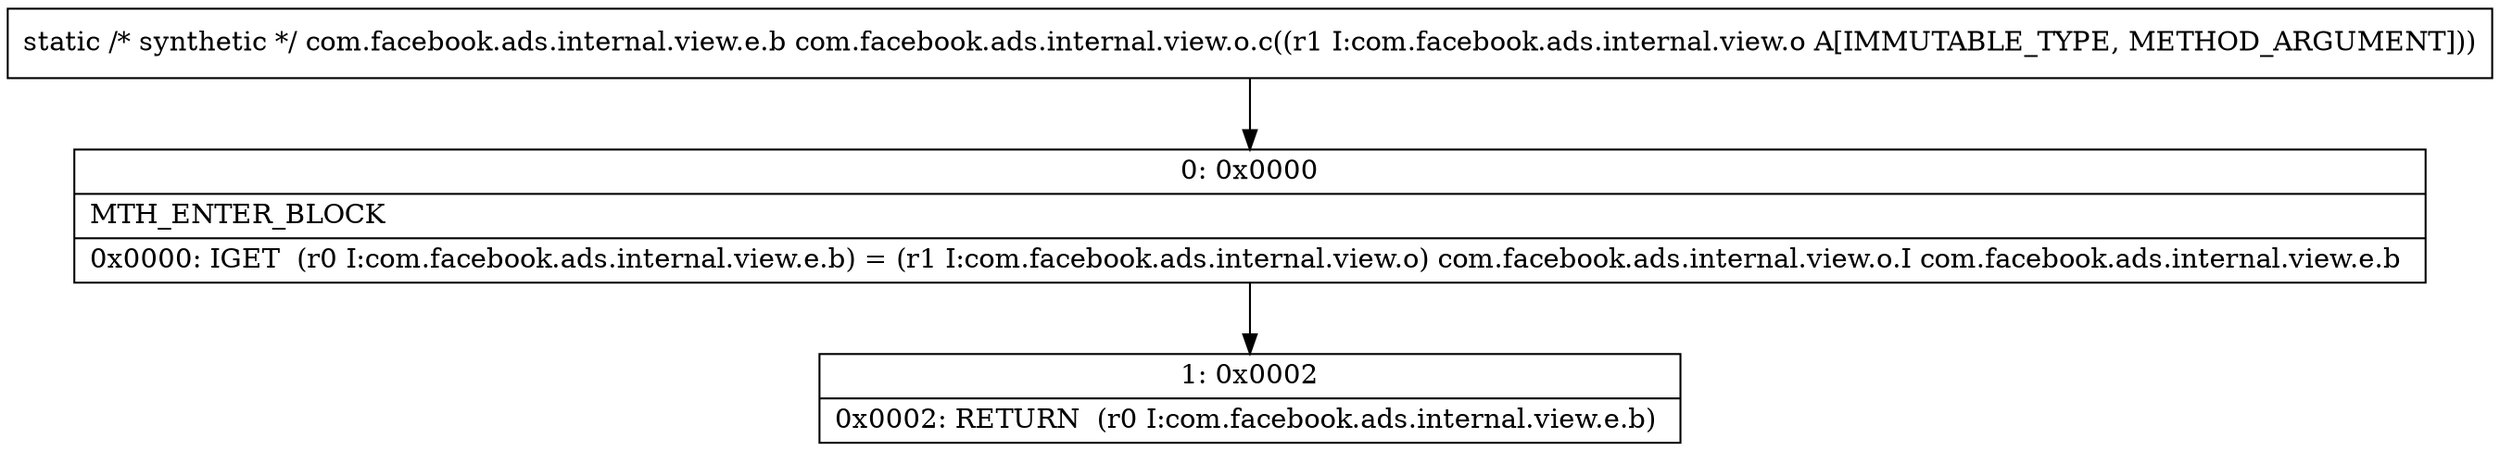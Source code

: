 digraph "CFG forcom.facebook.ads.internal.view.o.c(Lcom\/facebook\/ads\/internal\/view\/o;)Lcom\/facebook\/ads\/internal\/view\/e\/b;" {
Node_0 [shape=record,label="{0\:\ 0x0000|MTH_ENTER_BLOCK\l|0x0000: IGET  (r0 I:com.facebook.ads.internal.view.e.b) = (r1 I:com.facebook.ads.internal.view.o) com.facebook.ads.internal.view.o.I com.facebook.ads.internal.view.e.b \l}"];
Node_1 [shape=record,label="{1\:\ 0x0002|0x0002: RETURN  (r0 I:com.facebook.ads.internal.view.e.b) \l}"];
MethodNode[shape=record,label="{static \/* synthetic *\/ com.facebook.ads.internal.view.e.b com.facebook.ads.internal.view.o.c((r1 I:com.facebook.ads.internal.view.o A[IMMUTABLE_TYPE, METHOD_ARGUMENT])) }"];
MethodNode -> Node_0;
Node_0 -> Node_1;
}

